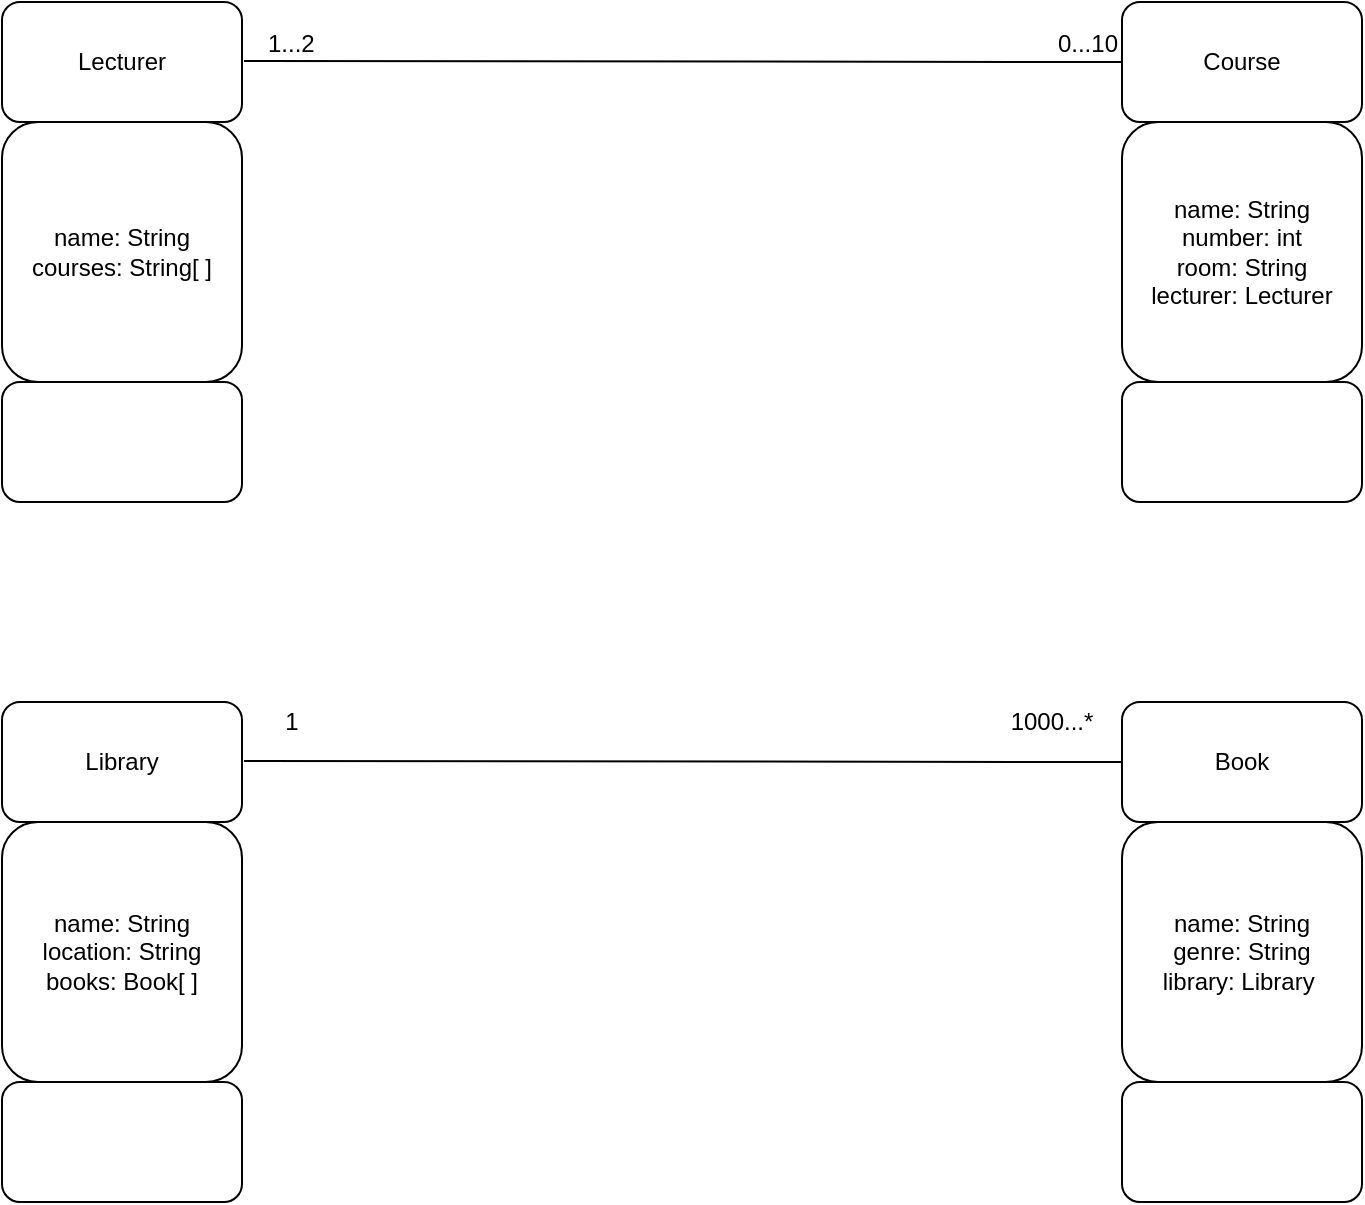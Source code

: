 <mxfile version="24.2.1" type="github">
  <diagram name="Page-1" id="7CPWeKHVVs186vG1mBIp">
    <mxGraphModel dx="820" dy="493" grid="1" gridSize="10" guides="1" tooltips="1" connect="1" arrows="1" fold="1" page="1" pageScale="1" pageWidth="827" pageHeight="1169" math="0" shadow="0">
      <root>
        <mxCell id="0" />
        <mxCell id="1" parent="0" />
        <mxCell id="CCKM3zR3k2gDqQLBQZRu-1" value="Lecturer" style="rounded=1;whiteSpace=wrap;html=1;" vertex="1" parent="1">
          <mxGeometry x="80" y="40" width="120" height="60" as="geometry" />
        </mxCell>
        <mxCell id="CCKM3zR3k2gDqQLBQZRu-2" value="Course" style="rounded=1;whiteSpace=wrap;html=1;" vertex="1" parent="1">
          <mxGeometry x="640" y="40" width="120" height="60" as="geometry" />
        </mxCell>
        <mxCell id="CCKM3zR3k2gDqQLBQZRu-3" value="name: String&lt;div&gt;courses: String[ ]&lt;/div&gt;" style="rounded=1;whiteSpace=wrap;html=1;" vertex="1" parent="1">
          <mxGeometry x="80" y="100" width="120" height="130" as="geometry" />
        </mxCell>
        <mxCell id="CCKM3zR3k2gDqQLBQZRu-4" value="" style="rounded=1;whiteSpace=wrap;html=1;" vertex="1" parent="1">
          <mxGeometry x="80" y="230" width="120" height="60" as="geometry" />
        </mxCell>
        <mxCell id="CCKM3zR3k2gDqQLBQZRu-5" value="name: String&lt;div&gt;number: int&lt;/div&gt;&lt;div&gt;room: String&lt;/div&gt;&lt;div&gt;lecturer: Lecturer&lt;/div&gt;" style="rounded=1;whiteSpace=wrap;html=1;" vertex="1" parent="1">
          <mxGeometry x="640" y="100" width="120" height="130" as="geometry" />
        </mxCell>
        <mxCell id="CCKM3zR3k2gDqQLBQZRu-6" value="" style="rounded=1;whiteSpace=wrap;html=1;" vertex="1" parent="1">
          <mxGeometry x="640" y="230" width="120" height="60" as="geometry" />
        </mxCell>
        <mxCell id="CCKM3zR3k2gDqQLBQZRu-8" value="" style="endArrow=none;html=1;rounded=0;entryX=0;entryY=0.5;entryDx=0;entryDy=0;" edge="1" parent="1" target="CCKM3zR3k2gDqQLBQZRu-2">
          <mxGeometry relative="1" as="geometry">
            <mxPoint x="201" y="69.5" as="sourcePoint" />
            <mxPoint x="360" y="69.5" as="targetPoint" />
          </mxGeometry>
        </mxCell>
        <mxCell id="CCKM3zR3k2gDqQLBQZRu-9" value="1...2" style="resizable=0;html=1;whiteSpace=wrap;align=left;verticalAlign=bottom;" connectable="0" vertex="1" parent="CCKM3zR3k2gDqQLBQZRu-8">
          <mxGeometry x="-1" relative="1" as="geometry">
            <mxPoint x="10" as="offset" />
          </mxGeometry>
        </mxCell>
        <mxCell id="CCKM3zR3k2gDqQLBQZRu-10" value="0...10" style="resizable=0;html=1;whiteSpace=wrap;align=right;verticalAlign=bottom;" connectable="0" vertex="1" parent="CCKM3zR3k2gDqQLBQZRu-8">
          <mxGeometry x="1" relative="1" as="geometry" />
        </mxCell>
        <mxCell id="CCKM3zR3k2gDqQLBQZRu-11" value="Library" style="rounded=1;whiteSpace=wrap;html=1;" vertex="1" parent="1">
          <mxGeometry x="80" y="390" width="120" height="60" as="geometry" />
        </mxCell>
        <mxCell id="CCKM3zR3k2gDqQLBQZRu-12" value="Book" style="rounded=1;whiteSpace=wrap;html=1;" vertex="1" parent="1">
          <mxGeometry x="640" y="390" width="120" height="60" as="geometry" />
        </mxCell>
        <mxCell id="CCKM3zR3k2gDqQLBQZRu-13" value="name: String&lt;div&gt;location: String&lt;/div&gt;&lt;div&gt;books: Book[ ]&lt;/div&gt;" style="rounded=1;whiteSpace=wrap;html=1;" vertex="1" parent="1">
          <mxGeometry x="80" y="450" width="120" height="130" as="geometry" />
        </mxCell>
        <mxCell id="CCKM3zR3k2gDqQLBQZRu-14" value="" style="rounded=1;whiteSpace=wrap;html=1;" vertex="1" parent="1">
          <mxGeometry x="80" y="580" width="120" height="60" as="geometry" />
        </mxCell>
        <mxCell id="CCKM3zR3k2gDqQLBQZRu-15" value="name: String&lt;div&gt;genre: String&lt;/div&gt;&lt;div&gt;library: Library&amp;nbsp;&lt;/div&gt;" style="rounded=1;whiteSpace=wrap;html=1;" vertex="1" parent="1">
          <mxGeometry x="640" y="450" width="120" height="130" as="geometry" />
        </mxCell>
        <mxCell id="CCKM3zR3k2gDqQLBQZRu-16" value="" style="rounded=1;whiteSpace=wrap;html=1;" vertex="1" parent="1">
          <mxGeometry x="640" y="580" width="120" height="60" as="geometry" />
        </mxCell>
        <mxCell id="CCKM3zR3k2gDqQLBQZRu-17" value="" style="endArrow=none;html=1;rounded=0;entryX=0;entryY=0.5;entryDx=0;entryDy=0;" edge="1" parent="1" target="CCKM3zR3k2gDqQLBQZRu-12">
          <mxGeometry relative="1" as="geometry">
            <mxPoint x="201" y="419.5" as="sourcePoint" />
            <mxPoint x="360" y="419.5" as="targetPoint" />
          </mxGeometry>
        </mxCell>
        <mxCell id="CCKM3zR3k2gDqQLBQZRu-20" value="1" style="rounded=1;whiteSpace=wrap;html=1;strokeColor=none;" vertex="1" parent="1">
          <mxGeometry x="210" y="390" width="30" height="20" as="geometry" />
        </mxCell>
        <mxCell id="CCKM3zR3k2gDqQLBQZRu-21" value="1000...*" style="rounded=1;whiteSpace=wrap;html=1;strokeColor=none;" vertex="1" parent="1">
          <mxGeometry x="580" y="390" width="50" height="20" as="geometry" />
        </mxCell>
      </root>
    </mxGraphModel>
  </diagram>
</mxfile>
